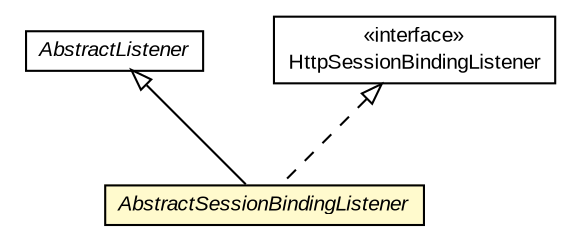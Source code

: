 #!/usr/local/bin/dot
#
# Class diagram 
# Generated by UMLGraph version R5_6-24-gf6e263 (http://www.umlgraph.org/)
#

digraph G {
	edge [fontname="arial",fontsize=10,labelfontname="arial",labelfontsize=10];
	node [fontname="arial",fontsize=10,shape=plaintext];
	nodesep=0.25;
	ranksep=0.5;
	// org.gservlet.AbstractSessionBindingListener
	c667 [label=<<table title="org.gservlet.AbstractSessionBindingListener" border="0" cellborder="1" cellspacing="0" cellpadding="2" port="p" bgcolor="lemonChiffon" href="./AbstractSessionBindingListener.html">
		<tr><td><table border="0" cellspacing="0" cellpadding="1">
<tr><td align="center" balign="center"><font face="arial italic"> AbstractSessionBindingListener </font></td></tr>
		</table></td></tr>
		</table>>, URL="./AbstractSessionBindingListener.html", fontname="arial", fontcolor="black", fontsize=10.0];
	// org.gservlet.AbstractListener
	c673 [label=<<table title="org.gservlet.AbstractListener" border="0" cellborder="1" cellspacing="0" cellpadding="2" port="p" href="./AbstractListener.html">
		<tr><td><table border="0" cellspacing="0" cellpadding="1">
<tr><td align="center" balign="center"><font face="arial italic"> AbstractListener </font></td></tr>
		</table></td></tr>
		</table>>, URL="./AbstractListener.html", fontname="arial", fontcolor="black", fontsize=10.0];
	//org.gservlet.AbstractSessionBindingListener extends org.gservlet.AbstractListener
	c673:p -> c667:p [dir=back,arrowtail=empty];
	//org.gservlet.AbstractSessionBindingListener implements javax.servlet.http.HttpSessionBindingListener
	c690:p -> c667:p [dir=back,arrowtail=empty,style=dashed];
	// javax.servlet.http.HttpSessionBindingListener
	c690 [label=<<table title="javax.servlet.http.HttpSessionBindingListener" border="0" cellborder="1" cellspacing="0" cellpadding="2" port="p" href="https://docs.oracle.com/javaee/7/api/javax/servlet/http/HttpSessionBindingListener.html">
		<tr><td><table border="0" cellspacing="0" cellpadding="1">
<tr><td align="center" balign="center"> &#171;interface&#187; </td></tr>
<tr><td align="center" balign="center"> HttpSessionBindingListener </td></tr>
		</table></td></tr>
		</table>>, URL="https://docs.oracle.com/javaee/7/api/javax/servlet/http/HttpSessionBindingListener.html", fontname="arial", fontcolor="black", fontsize=10.0];
}


